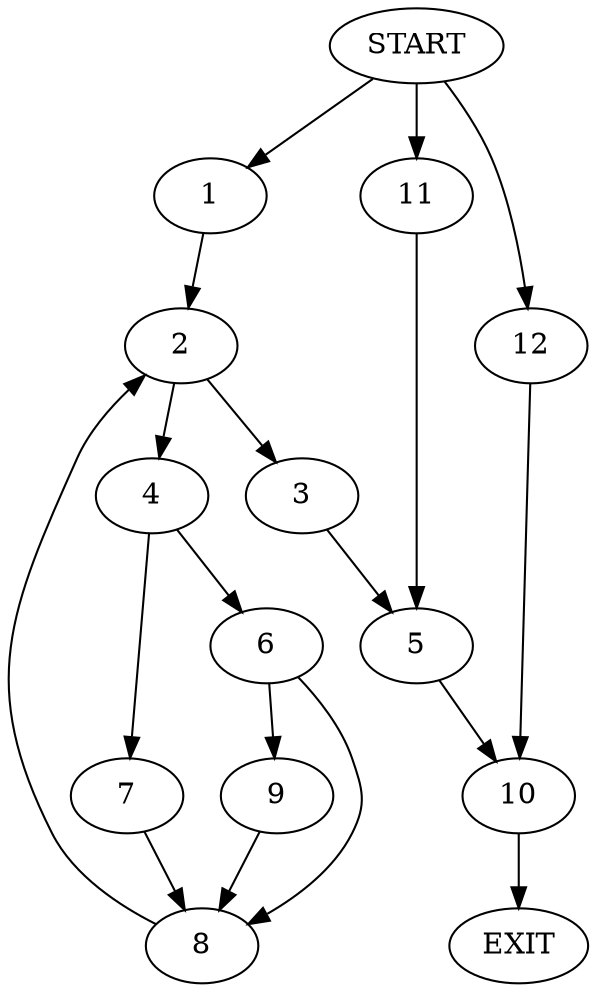 digraph {
0 [label="START"]
13 [label="EXIT"]
0 -> 1
1 -> 2
2 -> 3
2 -> 4
3 -> 5
4 -> 6
4 -> 7
7 -> 8
6 -> 8
6 -> 9
8 -> 2
9 -> 8
5 -> 10
0 -> 11
11 -> 5
10 -> 13
0 -> 12
12 -> 10
}
